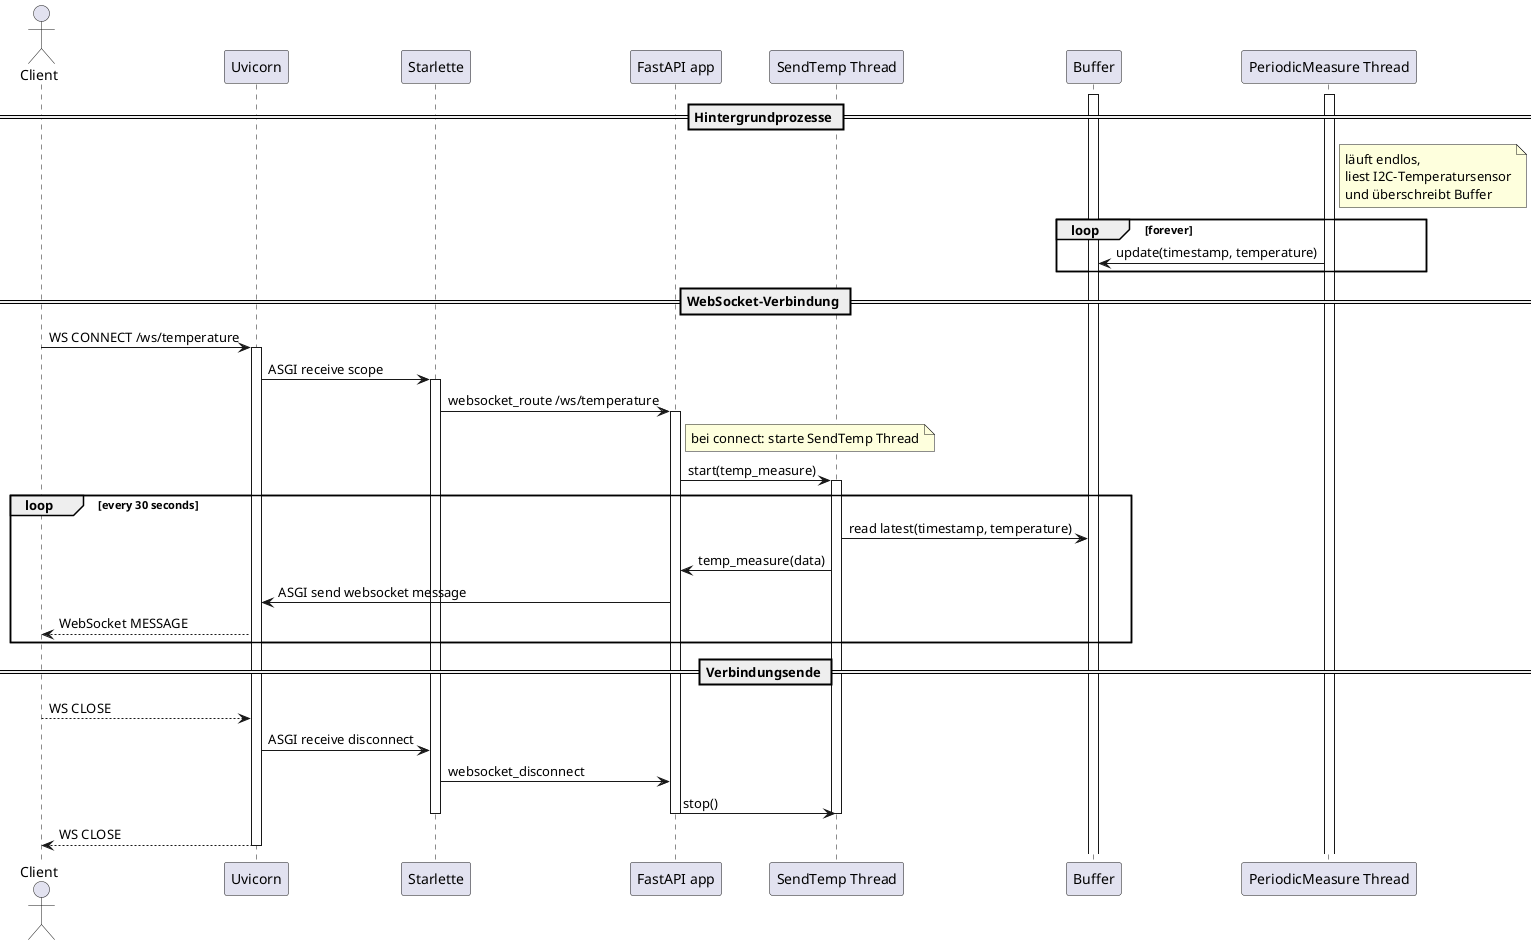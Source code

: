 @startuml
actor Client
participant Uvicorn
participant Starlette
participant FastAPIApp as "FastAPI app"
participant "SendTemp Thread" as SendThread
participant Buffer
participant "PeriodicMeasure Thread" as PeriodicThread

== Hintergrundprozesse ==
activate PeriodicThread
activate Buffer
note right of PeriodicThread
  läuft endlos,
  liest I2C-Temperatursensor
  und überschreibt Buffer
end note
loop forever
    PeriodicThread -> Buffer: update(timestamp, temperature)
end

== WebSocket-Verbindung ==
Client -> Uvicorn: WS CONNECT /ws/temperature
activate Uvicorn
Uvicorn -> Starlette: ASGI receive scope
activate Starlette
Starlette -> FastAPIApp: websocket_route /ws/temperature
activate FastAPIApp
note right of FastAPIApp
  bei connect: starte SendTemp Thread
end note
FastAPIApp -> SendThread: start(temp_measure)
activate SendThread

loop every 30 seconds
    SendThread -> Buffer: read latest(timestamp, temperature)
    SendThread -> FastAPIApp: temp_measure(data)
    FastAPIApp -> Uvicorn: ASGI send websocket message
    Uvicorn --> Client: WebSocket MESSAGE
end

== Verbindungsende ==
Client --> Uvicorn: WS CLOSE
Uvicorn -> Starlette: ASGI receive disconnect
Starlette -> FastAPIApp: websocket_disconnect
FastAPIApp -> SendThread: stop()
deactivate SendThread
deactivate FastAPIApp
deactivate Starlette
Uvicorn --> Client: WS CLOSE
deactivate Uvicorn
@enduml

